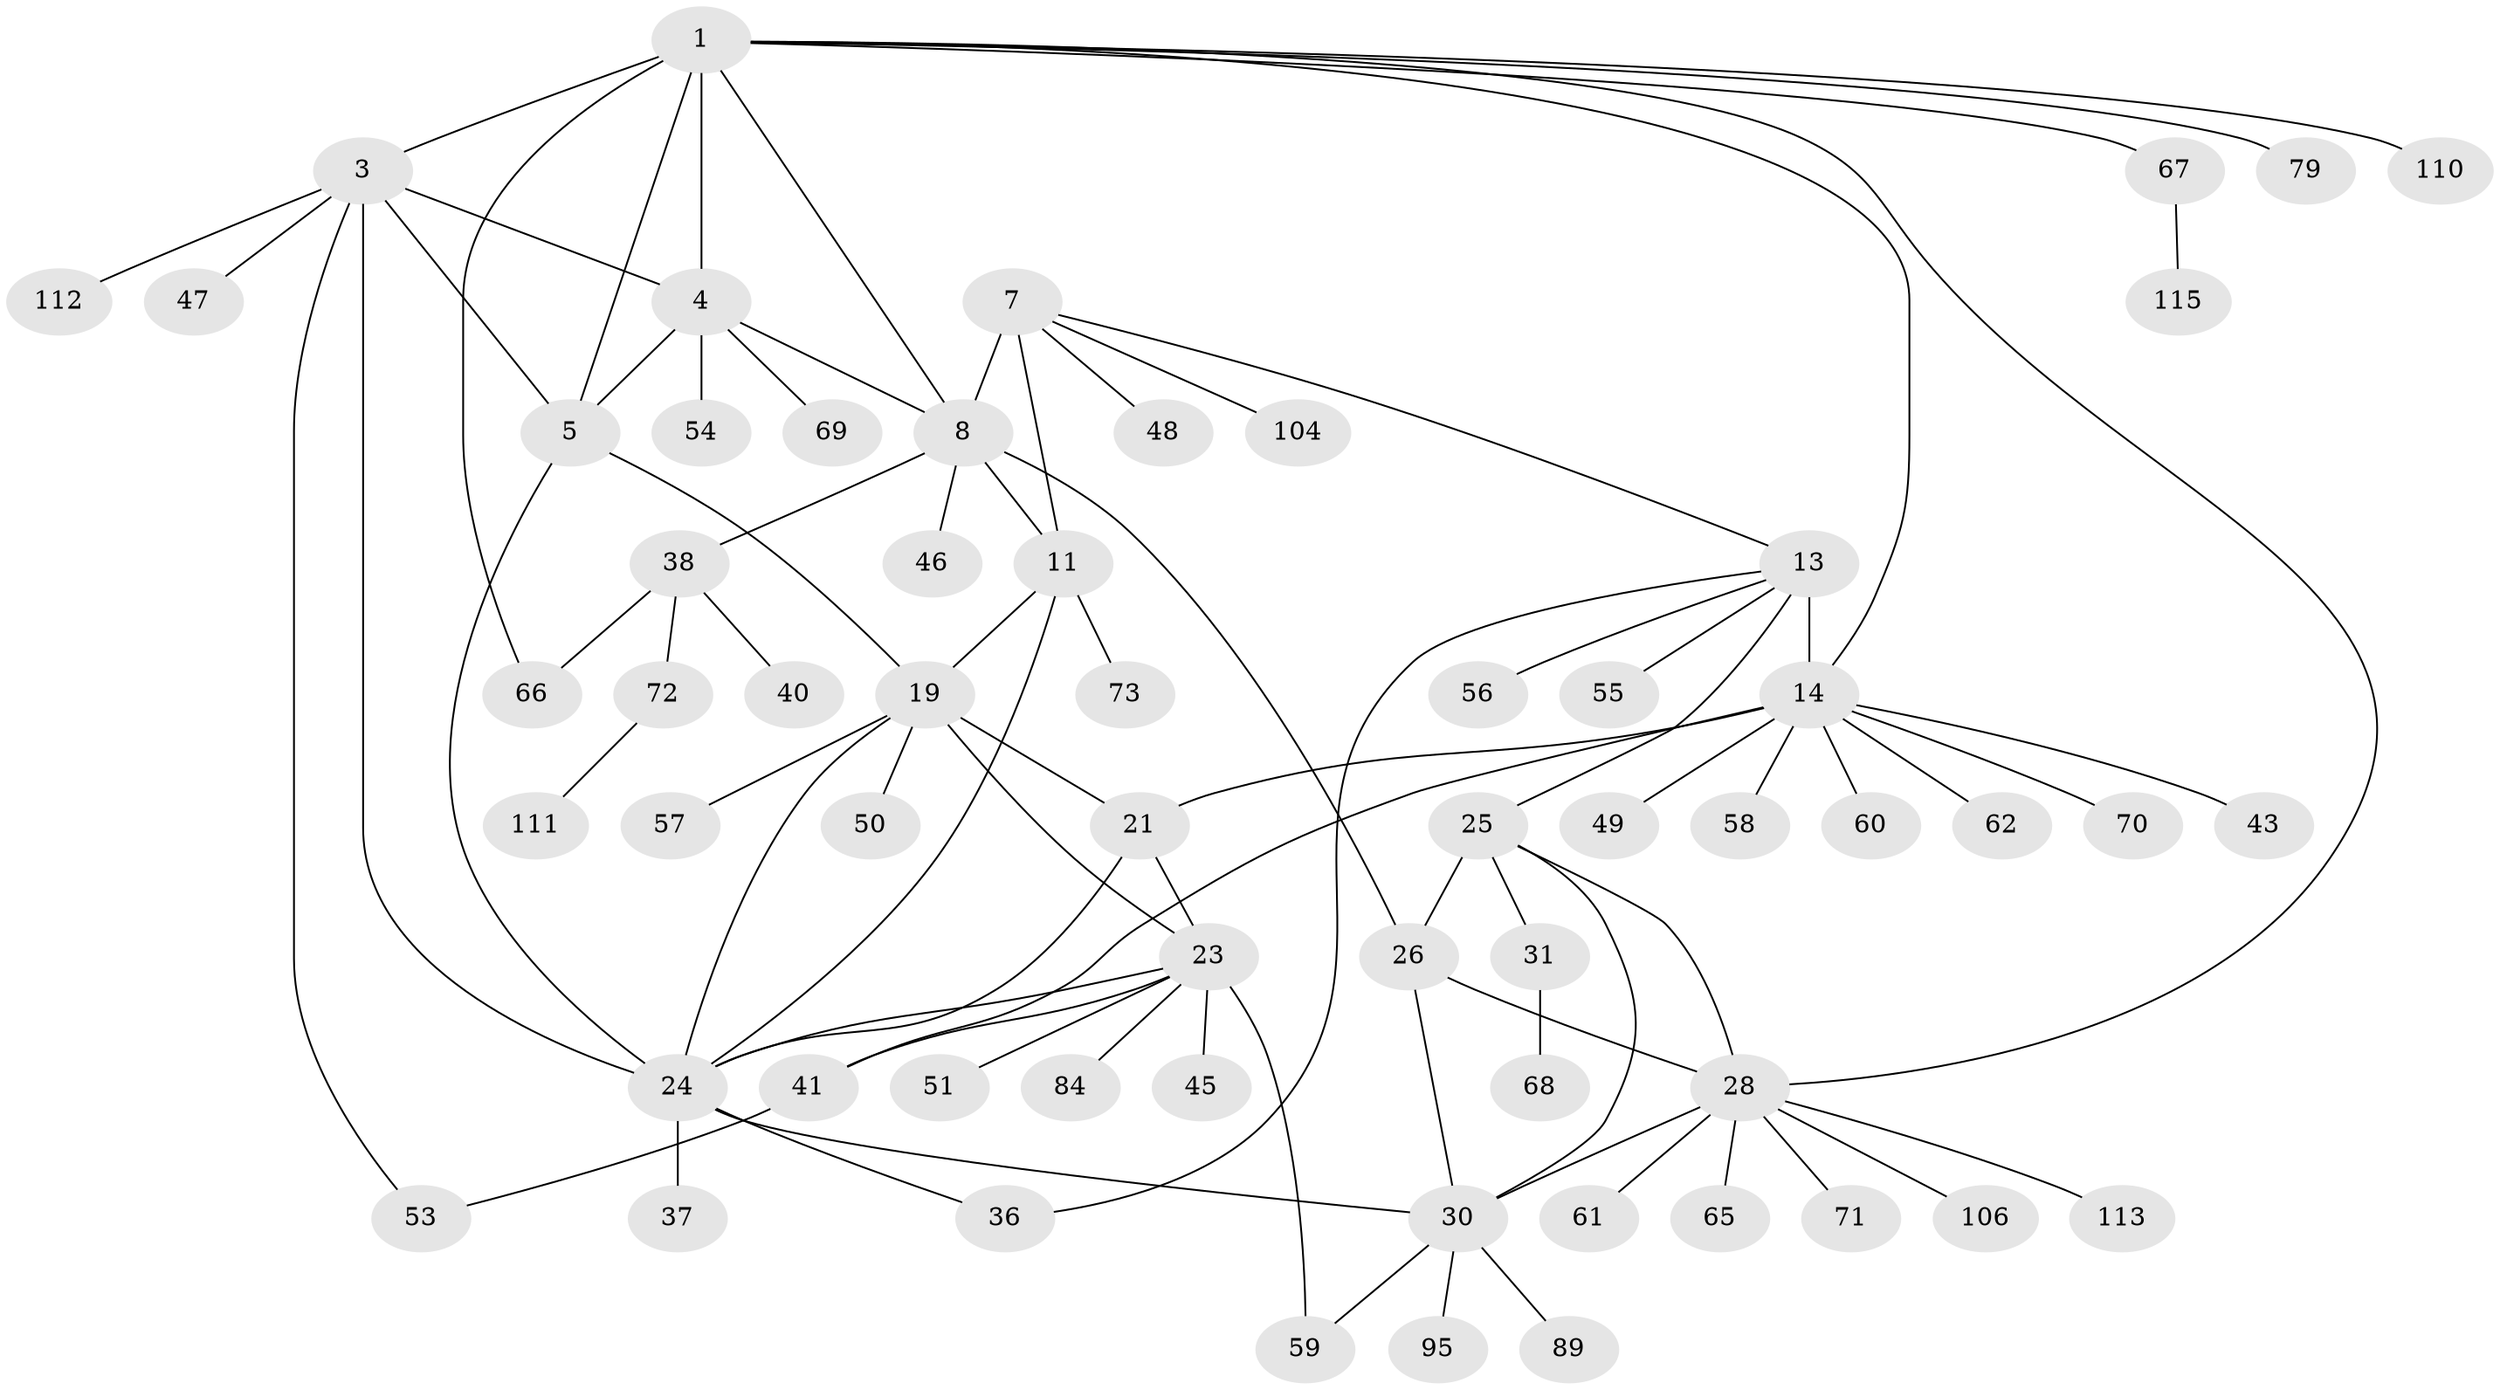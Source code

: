 // original degree distribution, {6: 0.04065040650406504, 10: 0.016260162601626018, 9: 0.056910569105691054, 8: 0.04065040650406504, 13: 0.008130081300813009, 5: 0.024390243902439025, 11: 0.024390243902439025, 12: 0.008130081300813009, 7: 0.032520325203252036, 2: 0.17073170731707318, 1: 0.5447154471544715, 4: 0.008130081300813009, 3: 0.024390243902439025}
// Generated by graph-tools (version 1.1) at 2025/15/03/09/25 04:15:59]
// undirected, 61 vertices, 85 edges
graph export_dot {
graph [start="1"]
  node [color=gray90,style=filled];
  1 [super="+2"];
  3;
  4;
  5 [super="+39+83+64"];
  7 [super="+12+10+74+107+108+102+103+82+35+80"];
  8 [super="+9+100+87+114"];
  11 [super="+93"];
  13 [super="+18+17"];
  14 [super="+15+75"];
  19 [super="+20+22"];
  21 [super="+77"];
  23 [super="+33"];
  24;
  25 [super="+27"];
  26 [super="+44"];
  28 [super="+29+42+90+105"];
  30;
  31;
  36;
  37;
  38 [super="+94+96"];
  40;
  41;
  43;
  45 [super="+99"];
  46;
  47;
  48;
  49 [super="+91"];
  50;
  51;
  53 [super="+120"];
  54 [super="+109"];
  55;
  56;
  57;
  58;
  59 [super="+81"];
  60;
  61;
  62;
  65;
  66;
  67;
  68;
  69;
  70;
  71;
  72;
  73;
  79;
  84;
  89;
  95;
  104;
  106;
  110;
  111 [super="+123"];
  112;
  113;
  115;
  1 -- 3 [weight=3];
  1 -- 4 [weight=3];
  1 -- 5 [weight=3];
  1 -- 79;
  1 -- 66;
  1 -- 67;
  1 -- 110;
  1 -- 14;
  1 -- 8;
  1 -- 28;
  3 -- 4;
  3 -- 5;
  3 -- 24;
  3 -- 47;
  3 -- 53;
  3 -- 112;
  4 -- 5;
  4 -- 54;
  4 -- 69;
  4 -- 8;
  5 -- 24;
  5 -- 19;
  7 -- 8 [weight=6];
  7 -- 11 [weight=3];
  7 -- 48;
  7 -- 104;
  7 -- 13;
  8 -- 11 [weight=2];
  8 -- 46;
  8 -- 38;
  8 -- 26;
  11 -- 73;
  11 -- 19;
  11 -- 24;
  13 -- 14 [weight=9];
  13 -- 36;
  13 -- 56;
  13 -- 55;
  13 -- 25;
  14 -- 70;
  14 -- 41 [weight=2];
  14 -- 43;
  14 -- 49;
  14 -- 21;
  14 -- 58;
  14 -- 60;
  14 -- 62;
  19 -- 21 [weight=3];
  19 -- 23 [weight=3];
  19 -- 24 [weight=3];
  19 -- 57;
  19 -- 50;
  21 -- 23;
  21 -- 24;
  23 -- 24;
  23 -- 41;
  23 -- 45;
  23 -- 51;
  23 -- 59;
  23 -- 84;
  24 -- 30;
  24 -- 36;
  24 -- 37;
  25 -- 26 [weight=2];
  25 -- 28 [weight=4];
  25 -- 30 [weight=2];
  25 -- 31;
  26 -- 28 [weight=2];
  26 -- 30;
  28 -- 30 [weight=2];
  28 -- 71;
  28 -- 113;
  28 -- 65;
  28 -- 61;
  28 -- 106;
  30 -- 89;
  30 -- 95;
  30 -- 59;
  31 -- 68;
  38 -- 40;
  38 -- 66;
  38 -- 72;
  41 -- 53;
  67 -- 115;
  72 -- 111;
}
